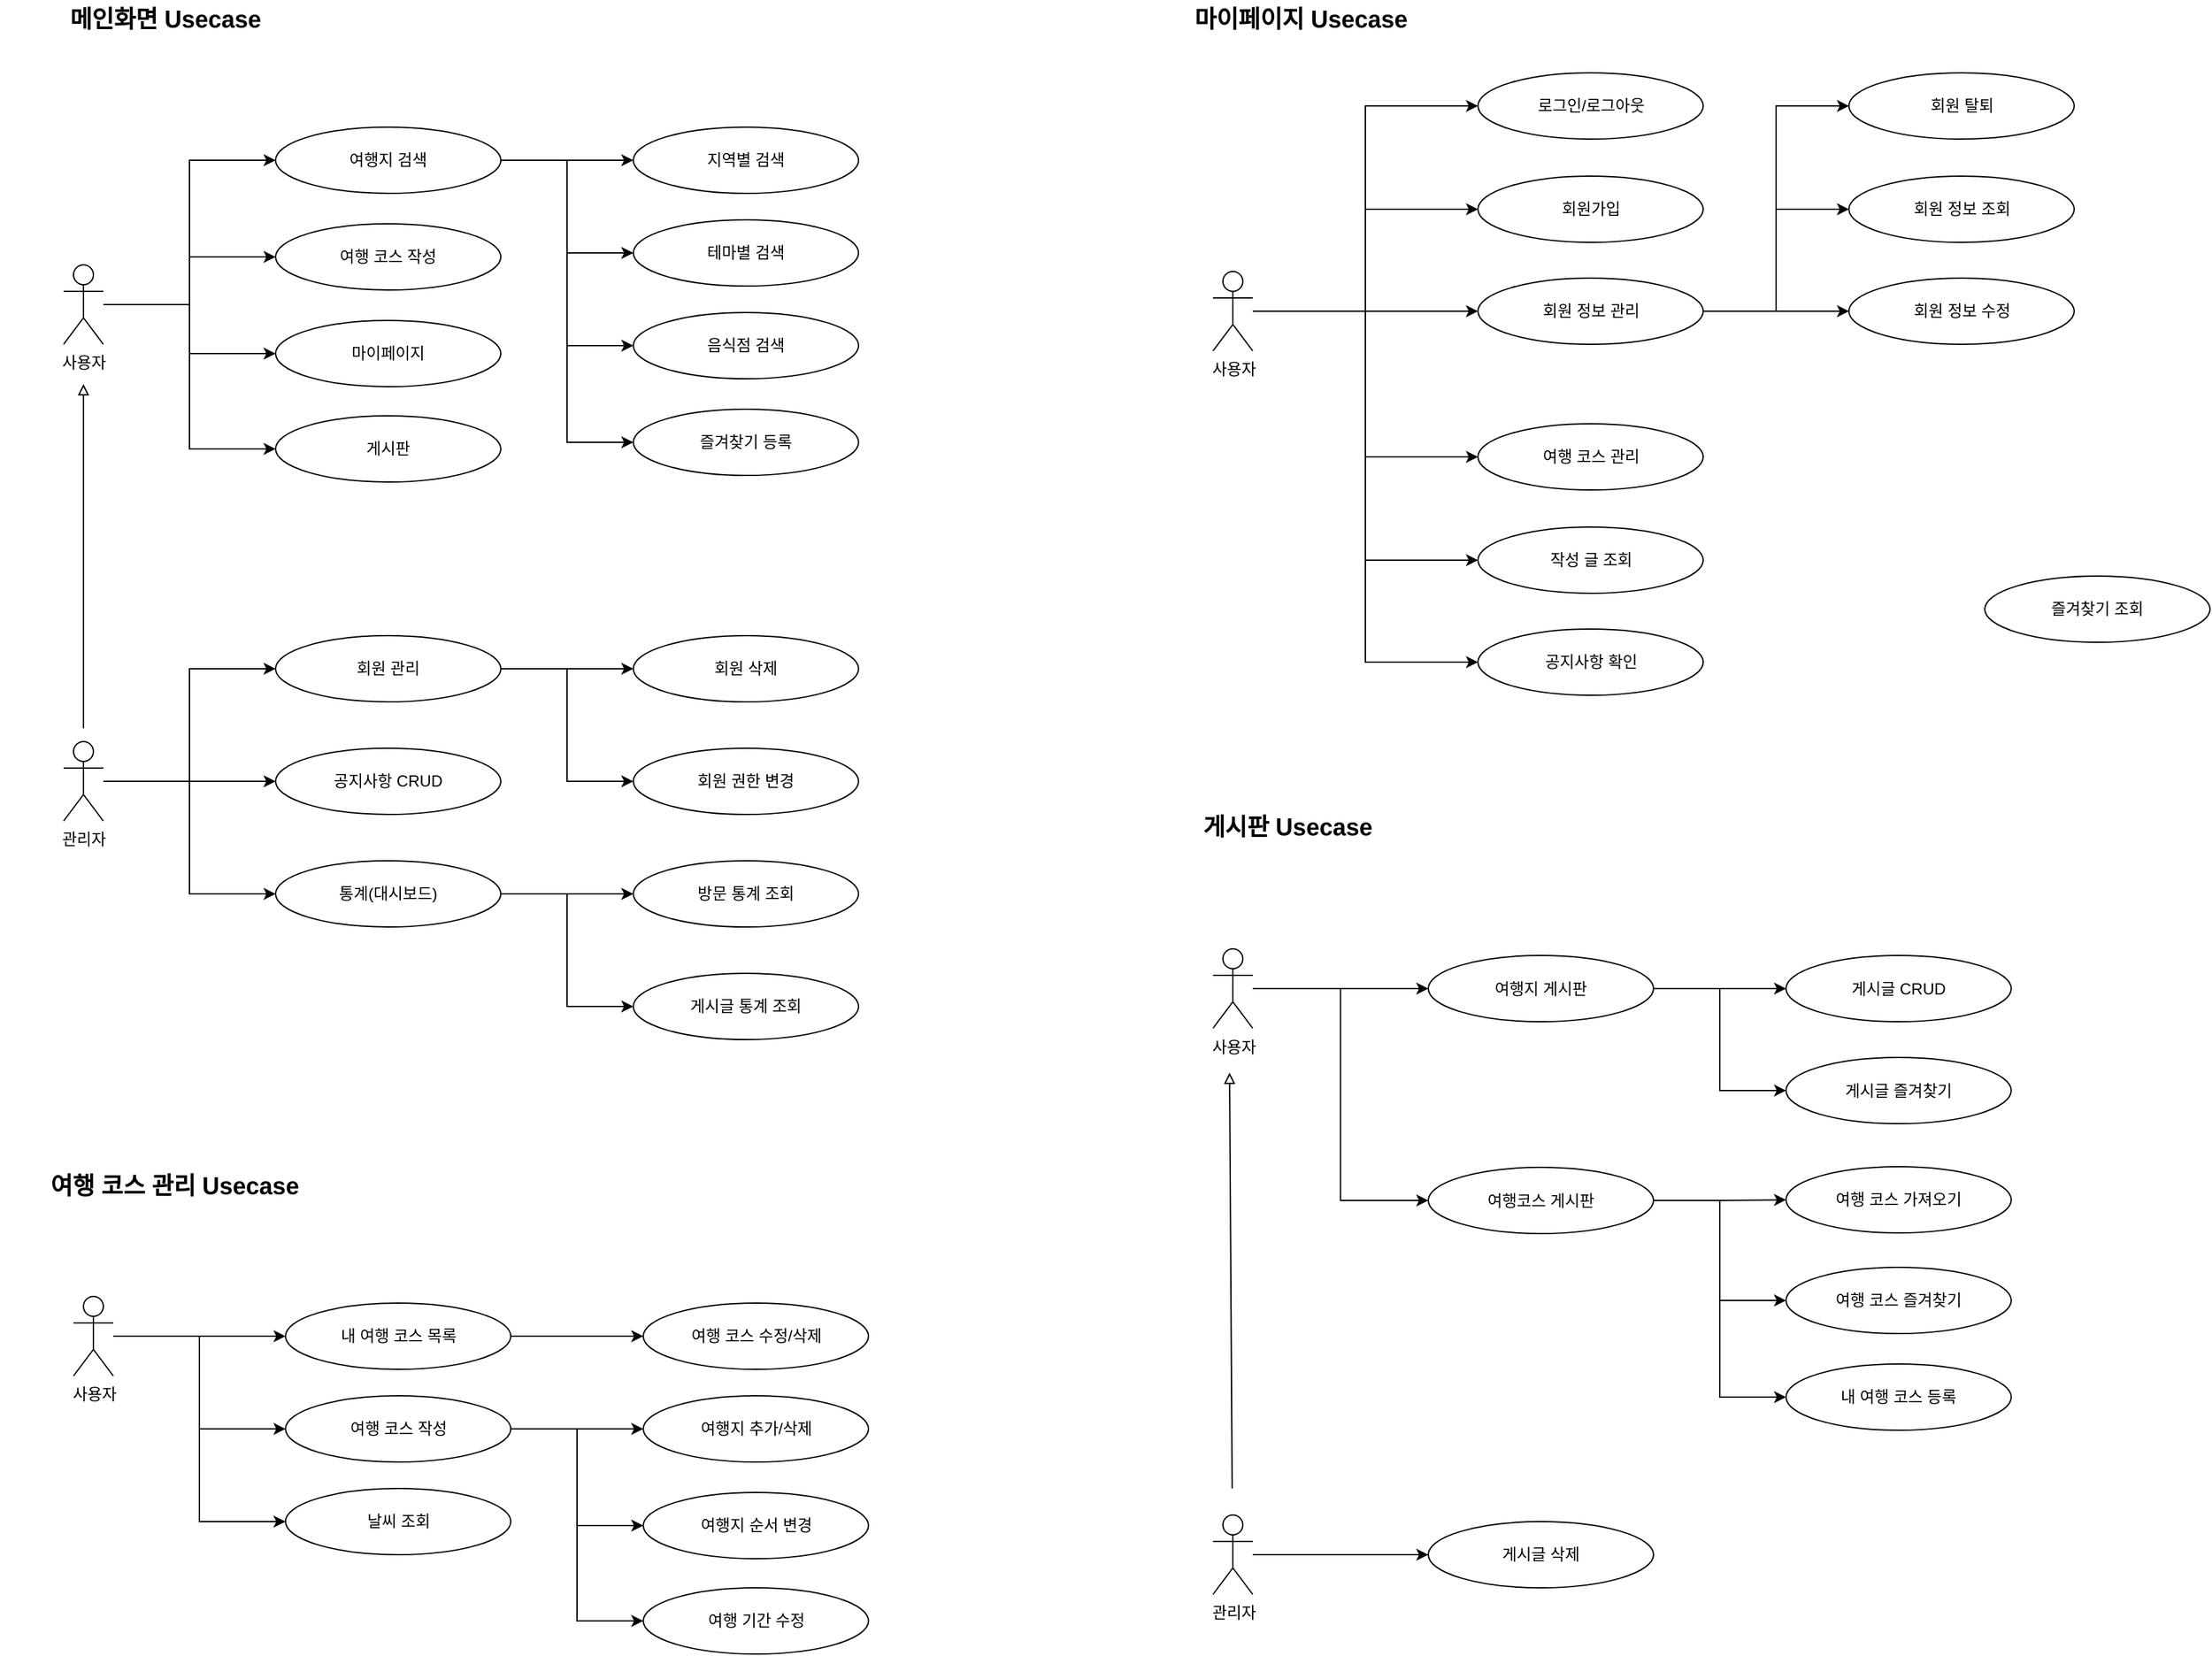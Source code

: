 <mxfile version="24.8.6">
  <diagram name="페이지-1" id="bcHO65XOOoUZe4D-gK99">
    <mxGraphModel dx="1440" dy="2071" grid="1" gridSize="10" guides="1" tooltips="1" connect="1" arrows="1" fold="1" page="1" pageScale="1" pageWidth="827" pageHeight="1169" math="0" shadow="0">
      <root>
        <mxCell id="0" />
        <mxCell id="1" parent="0" />
        <mxCell id="u6D7_SuUnIVDdeKVQkes-16" style="edgeStyle=orthogonalEdgeStyle;rounded=0;orthogonalLoop=1;jettySize=auto;html=1;entryX=0;entryY=0.5;entryDx=0;entryDy=0;" edge="1" parent="1" source="u6D7_SuUnIVDdeKVQkes-1" target="u6D7_SuUnIVDdeKVQkes-3">
          <mxGeometry relative="1" as="geometry" />
        </mxCell>
        <mxCell id="u6D7_SuUnIVDdeKVQkes-18" style="edgeStyle=orthogonalEdgeStyle;rounded=0;orthogonalLoop=1;jettySize=auto;html=1;" edge="1" parent="1" source="u6D7_SuUnIVDdeKVQkes-1" target="u6D7_SuUnIVDdeKVQkes-4">
          <mxGeometry relative="1" as="geometry" />
        </mxCell>
        <mxCell id="u6D7_SuUnIVDdeKVQkes-19" style="edgeStyle=orthogonalEdgeStyle;rounded=0;orthogonalLoop=1;jettySize=auto;html=1;entryX=0;entryY=0.5;entryDx=0;entryDy=0;" edge="1" parent="1" source="u6D7_SuUnIVDdeKVQkes-1" target="u6D7_SuUnIVDdeKVQkes-8">
          <mxGeometry relative="1" as="geometry" />
        </mxCell>
        <mxCell id="u6D7_SuUnIVDdeKVQkes-20" style="edgeStyle=orthogonalEdgeStyle;rounded=0;orthogonalLoop=1;jettySize=auto;html=1;entryX=0;entryY=0.5;entryDx=0;entryDy=0;" edge="1" parent="1" source="u6D7_SuUnIVDdeKVQkes-1" target="u6D7_SuUnIVDdeKVQkes-9">
          <mxGeometry relative="1" as="geometry" />
        </mxCell>
        <mxCell id="u6D7_SuUnIVDdeKVQkes-1" value="사용자" style="shape=umlActor;verticalLabelPosition=bottom;verticalAlign=top;html=1;outlineConnect=0;" vertex="1" parent="1">
          <mxGeometry x="100" y="300" width="30" height="60" as="geometry" />
        </mxCell>
        <mxCell id="u6D7_SuUnIVDdeKVQkes-28" style="edgeStyle=orthogonalEdgeStyle;rounded=0;orthogonalLoop=1;jettySize=auto;html=1;entryX=0;entryY=0.5;entryDx=0;entryDy=0;" edge="1" parent="1" source="u6D7_SuUnIVDdeKVQkes-3" target="u6D7_SuUnIVDdeKVQkes-24">
          <mxGeometry relative="1" as="geometry" />
        </mxCell>
        <mxCell id="u6D7_SuUnIVDdeKVQkes-29" style="edgeStyle=orthogonalEdgeStyle;rounded=0;orthogonalLoop=1;jettySize=auto;html=1;entryX=0;entryY=0.5;entryDx=0;entryDy=0;" edge="1" parent="1" source="u6D7_SuUnIVDdeKVQkes-3" target="u6D7_SuUnIVDdeKVQkes-25">
          <mxGeometry relative="1" as="geometry" />
        </mxCell>
        <mxCell id="u6D7_SuUnIVDdeKVQkes-30" style="edgeStyle=orthogonalEdgeStyle;rounded=0;orthogonalLoop=1;jettySize=auto;html=1;entryX=0;entryY=0.5;entryDx=0;entryDy=0;" edge="1" parent="1" source="u6D7_SuUnIVDdeKVQkes-3" target="u6D7_SuUnIVDdeKVQkes-26">
          <mxGeometry relative="1" as="geometry">
            <mxPoint x="680" y="180" as="targetPoint" />
          </mxGeometry>
        </mxCell>
        <mxCell id="u6D7_SuUnIVDdeKVQkes-123" style="edgeStyle=orthogonalEdgeStyle;rounded=0;orthogonalLoop=1;jettySize=auto;html=1;entryX=0;entryY=0.5;entryDx=0;entryDy=0;" edge="1" parent="1" source="u6D7_SuUnIVDdeKVQkes-3" target="u6D7_SuUnIVDdeKVQkes-27">
          <mxGeometry relative="1" as="geometry" />
        </mxCell>
        <mxCell id="u6D7_SuUnIVDdeKVQkes-3" value="여행지 검색" style="ellipse;whiteSpace=wrap;html=1;" vertex="1" parent="1">
          <mxGeometry x="260" y="196" width="170" height="50" as="geometry" />
        </mxCell>
        <mxCell id="u6D7_SuUnIVDdeKVQkes-4" value="여행 코스 작성" style="ellipse;whiteSpace=wrap;html=1;" vertex="1" parent="1">
          <mxGeometry x="260" y="269" width="170" height="50" as="geometry" />
        </mxCell>
        <mxCell id="u6D7_SuUnIVDdeKVQkes-7" value="&lt;b&gt;&lt;font style=&quot;font-size: 18px;&quot;&gt;메인화면 Usecase&lt;/font&gt;&lt;/b&gt;" style="text;html=1;align=center;verticalAlign=middle;whiteSpace=wrap;rounded=0;" vertex="1" parent="1">
          <mxGeometry x="52.5" y="100" width="247.5" height="30" as="geometry" />
        </mxCell>
        <mxCell id="u6D7_SuUnIVDdeKVQkes-8" value="마이페이지" style="ellipse;whiteSpace=wrap;html=1;" vertex="1" parent="1">
          <mxGeometry x="260" y="342" width="170" height="50" as="geometry" />
        </mxCell>
        <mxCell id="u6D7_SuUnIVDdeKVQkes-9" value="게시판" style="ellipse;whiteSpace=wrap;html=1;" vertex="1" parent="1">
          <mxGeometry x="260" y="414" width="170" height="50" as="geometry" />
        </mxCell>
        <mxCell id="u6D7_SuUnIVDdeKVQkes-24" value="지역별 검색" style="ellipse;whiteSpace=wrap;html=1;" vertex="1" parent="1">
          <mxGeometry x="530" y="196" width="170" height="50" as="geometry" />
        </mxCell>
        <mxCell id="u6D7_SuUnIVDdeKVQkes-25" value="테마별 검색" style="ellipse;whiteSpace=wrap;html=1;" vertex="1" parent="1">
          <mxGeometry x="530" y="266" width="170" height="50" as="geometry" />
        </mxCell>
        <mxCell id="u6D7_SuUnIVDdeKVQkes-26" value="음식점 검색" style="ellipse;whiteSpace=wrap;html=1;" vertex="1" parent="1">
          <mxGeometry x="530" y="336" width="170" height="50" as="geometry" />
        </mxCell>
        <mxCell id="u6D7_SuUnIVDdeKVQkes-27" value="즐겨찾기 등록" style="ellipse;whiteSpace=wrap;html=1;" vertex="1" parent="1">
          <mxGeometry x="530" y="409" width="170" height="50" as="geometry" />
        </mxCell>
        <mxCell id="u6D7_SuUnIVDdeKVQkes-78" value="&lt;b&gt;&lt;font style=&quot;font-size: 18px;&quot;&gt;게시판 Usecase&lt;/font&gt;&lt;/b&gt;" style="text;html=1;align=center;verticalAlign=middle;whiteSpace=wrap;rounded=0;" vertex="1" parent="1">
          <mxGeometry x="900" y="710" width="247.5" height="30" as="geometry" />
        </mxCell>
        <mxCell id="u6D7_SuUnIVDdeKVQkes-112" style="edgeStyle=orthogonalEdgeStyle;rounded=0;orthogonalLoop=1;jettySize=auto;html=1;entryX=0;entryY=0.5;entryDx=0;entryDy=0;" edge="1" parent="1" source="u6D7_SuUnIVDdeKVQkes-79" target="u6D7_SuUnIVDdeKVQkes-80">
          <mxGeometry relative="1" as="geometry" />
        </mxCell>
        <mxCell id="u6D7_SuUnIVDdeKVQkes-113" style="edgeStyle=orthogonalEdgeStyle;rounded=0;orthogonalLoop=1;jettySize=auto;html=1;entryX=0;entryY=0.5;entryDx=0;entryDy=0;" edge="1" parent="1" source="u6D7_SuUnIVDdeKVQkes-79" target="u6D7_SuUnIVDdeKVQkes-97">
          <mxGeometry relative="1" as="geometry" />
        </mxCell>
        <mxCell id="u6D7_SuUnIVDdeKVQkes-79" value="사용자" style="shape=umlActor;verticalLabelPosition=bottom;verticalAlign=top;html=1;outlineConnect=0;" vertex="1" parent="1">
          <mxGeometry x="967.5" y="816.5" width="30" height="60" as="geometry" />
        </mxCell>
        <mxCell id="u6D7_SuUnIVDdeKVQkes-107" style="edgeStyle=orthogonalEdgeStyle;rounded=0;orthogonalLoop=1;jettySize=auto;html=1;entryX=0;entryY=0.5;entryDx=0;entryDy=0;" edge="1" parent="1" source="u6D7_SuUnIVDdeKVQkes-80" target="u6D7_SuUnIVDdeKVQkes-98">
          <mxGeometry relative="1" as="geometry" />
        </mxCell>
        <mxCell id="u6D7_SuUnIVDdeKVQkes-108" style="edgeStyle=orthogonalEdgeStyle;rounded=0;orthogonalLoop=1;jettySize=auto;html=1;entryX=0;entryY=0.5;entryDx=0;entryDy=0;" edge="1" parent="1" source="u6D7_SuUnIVDdeKVQkes-80" target="u6D7_SuUnIVDdeKVQkes-102">
          <mxGeometry relative="1" as="geometry" />
        </mxCell>
        <mxCell id="u6D7_SuUnIVDdeKVQkes-80" value="여행지 게시판" style="ellipse;whiteSpace=wrap;html=1;" vertex="1" parent="1">
          <mxGeometry x="1130" y="821.5" width="170" height="50" as="geometry" />
        </mxCell>
        <mxCell id="u6D7_SuUnIVDdeKVQkes-81" style="edgeStyle=orthogonalEdgeStyle;rounded=0;orthogonalLoop=1;jettySize=auto;html=1;entryX=0;entryY=0.5;entryDx=0;entryDy=0;" edge="1" parent="1" source="u6D7_SuUnIVDdeKVQkes-84" target="u6D7_SuUnIVDdeKVQkes-85">
          <mxGeometry relative="1" as="geometry" />
        </mxCell>
        <mxCell id="u6D7_SuUnIVDdeKVQkes-82" style="edgeStyle=orthogonalEdgeStyle;rounded=0;orthogonalLoop=1;jettySize=auto;html=1;entryX=0;entryY=0.5;entryDx=0;entryDy=0;" edge="1" parent="1" source="u6D7_SuUnIVDdeKVQkes-84" target="u6D7_SuUnIVDdeKVQkes-88">
          <mxGeometry relative="1" as="geometry" />
        </mxCell>
        <mxCell id="u6D7_SuUnIVDdeKVQkes-83" style="edgeStyle=orthogonalEdgeStyle;rounded=0;orthogonalLoop=1;jettySize=auto;html=1;entryX=0;entryY=0.5;entryDx=0;entryDy=0;" edge="1" parent="1" source="u6D7_SuUnIVDdeKVQkes-84" target="u6D7_SuUnIVDdeKVQkes-93">
          <mxGeometry relative="1" as="geometry" />
        </mxCell>
        <mxCell id="u6D7_SuUnIVDdeKVQkes-84" value="관리자" style="shape=umlActor;verticalLabelPosition=bottom;verticalAlign=top;html=1;outlineConnect=0;" vertex="1" parent="1">
          <mxGeometry x="100" y="660" width="30" height="60" as="geometry" />
        </mxCell>
        <mxCell id="u6D7_SuUnIVDdeKVQkes-85" value="공지사항 CRUD" style="ellipse;whiteSpace=wrap;html=1;" vertex="1" parent="1">
          <mxGeometry x="260" y="665" width="170" height="50" as="geometry" />
        </mxCell>
        <mxCell id="u6D7_SuUnIVDdeKVQkes-86" style="edgeStyle=orthogonalEdgeStyle;rounded=0;orthogonalLoop=1;jettySize=auto;html=1;entryX=0;entryY=0.5;entryDx=0;entryDy=0;" edge="1" parent="1" source="u6D7_SuUnIVDdeKVQkes-88" target="u6D7_SuUnIVDdeKVQkes-89">
          <mxGeometry relative="1" as="geometry" />
        </mxCell>
        <mxCell id="u6D7_SuUnIVDdeKVQkes-87" style="edgeStyle=orthogonalEdgeStyle;rounded=0;orthogonalLoop=1;jettySize=auto;html=1;entryX=0;entryY=0.5;entryDx=0;entryDy=0;" edge="1" parent="1" source="u6D7_SuUnIVDdeKVQkes-88" target="u6D7_SuUnIVDdeKVQkes-90">
          <mxGeometry relative="1" as="geometry" />
        </mxCell>
        <mxCell id="u6D7_SuUnIVDdeKVQkes-88" value="회원 관리" style="ellipse;whiteSpace=wrap;html=1;" vertex="1" parent="1">
          <mxGeometry x="260" y="580" width="170" height="50" as="geometry" />
        </mxCell>
        <mxCell id="u6D7_SuUnIVDdeKVQkes-89" value="회원 삭제" style="ellipse;whiteSpace=wrap;html=1;" vertex="1" parent="1">
          <mxGeometry x="530" y="580" width="170" height="50" as="geometry" />
        </mxCell>
        <mxCell id="u6D7_SuUnIVDdeKVQkes-90" value="회원 권한 변경" style="ellipse;whiteSpace=wrap;html=1;" vertex="1" parent="1">
          <mxGeometry x="530" y="665" width="170" height="50" as="geometry" />
        </mxCell>
        <mxCell id="u6D7_SuUnIVDdeKVQkes-91" style="edgeStyle=orthogonalEdgeStyle;rounded=0;orthogonalLoop=1;jettySize=auto;html=1;entryX=0;entryY=0.5;entryDx=0;entryDy=0;" edge="1" parent="1" source="u6D7_SuUnIVDdeKVQkes-93" target="u6D7_SuUnIVDdeKVQkes-94">
          <mxGeometry relative="1" as="geometry" />
        </mxCell>
        <mxCell id="u6D7_SuUnIVDdeKVQkes-92" style="edgeStyle=orthogonalEdgeStyle;rounded=0;orthogonalLoop=1;jettySize=auto;html=1;entryX=0;entryY=0.5;entryDx=0;entryDy=0;" edge="1" parent="1" source="u6D7_SuUnIVDdeKVQkes-93" target="u6D7_SuUnIVDdeKVQkes-95">
          <mxGeometry relative="1" as="geometry" />
        </mxCell>
        <mxCell id="u6D7_SuUnIVDdeKVQkes-93" value="통계(대시보드)" style="ellipse;whiteSpace=wrap;html=1;" vertex="1" parent="1">
          <mxGeometry x="260" y="750" width="170" height="50" as="geometry" />
        </mxCell>
        <mxCell id="u6D7_SuUnIVDdeKVQkes-94" value="방문 통계 조회" style="ellipse;whiteSpace=wrap;html=1;" vertex="1" parent="1">
          <mxGeometry x="530" y="750" width="170" height="50" as="geometry" />
        </mxCell>
        <mxCell id="u6D7_SuUnIVDdeKVQkes-95" value="게시글 통계 조회" style="ellipse;whiteSpace=wrap;html=1;" vertex="1" parent="1">
          <mxGeometry x="530" y="835" width="170" height="50" as="geometry" />
        </mxCell>
        <mxCell id="u6D7_SuUnIVDdeKVQkes-47" style="edgeStyle=orthogonalEdgeStyle;rounded=0;orthogonalLoop=1;jettySize=auto;html=1;entryX=0;entryY=0.5;entryDx=0;entryDy=0;" edge="1" parent="1" source="u6D7_SuUnIVDdeKVQkes-31" target="u6D7_SuUnIVDdeKVQkes-37">
          <mxGeometry relative="1" as="geometry" />
        </mxCell>
        <mxCell id="u6D7_SuUnIVDdeKVQkes-48" style="edgeStyle=orthogonalEdgeStyle;rounded=0;orthogonalLoop=1;jettySize=auto;html=1;entryX=0;entryY=0.5;entryDx=0;entryDy=0;" edge="1" parent="1" source="u6D7_SuUnIVDdeKVQkes-31" target="u6D7_SuUnIVDdeKVQkes-46">
          <mxGeometry relative="1" as="geometry" />
        </mxCell>
        <mxCell id="u6D7_SuUnIVDdeKVQkes-50" style="edgeStyle=orthogonalEdgeStyle;rounded=0;orthogonalLoop=1;jettySize=auto;html=1;entryX=0;entryY=0.5;entryDx=0;entryDy=0;" edge="1" parent="1" source="u6D7_SuUnIVDdeKVQkes-31" target="u6D7_SuUnIVDdeKVQkes-34">
          <mxGeometry relative="1" as="geometry" />
        </mxCell>
        <mxCell id="u6D7_SuUnIVDdeKVQkes-54" style="edgeStyle=orthogonalEdgeStyle;rounded=0;orthogonalLoop=1;jettySize=auto;html=1;entryX=0;entryY=0.5;entryDx=0;entryDy=0;" edge="1" parent="1" source="u6D7_SuUnIVDdeKVQkes-31" target="u6D7_SuUnIVDdeKVQkes-40">
          <mxGeometry relative="1" as="geometry" />
        </mxCell>
        <mxCell id="u6D7_SuUnIVDdeKVQkes-55" style="edgeStyle=orthogonalEdgeStyle;rounded=0;orthogonalLoop=1;jettySize=auto;html=1;entryX=0;entryY=0.5;entryDx=0;entryDy=0;" edge="1" parent="1" source="u6D7_SuUnIVDdeKVQkes-31" target="u6D7_SuUnIVDdeKVQkes-42">
          <mxGeometry relative="1" as="geometry" />
        </mxCell>
        <mxCell id="u6D7_SuUnIVDdeKVQkes-56" style="edgeStyle=orthogonalEdgeStyle;rounded=0;orthogonalLoop=1;jettySize=auto;html=1;entryX=0;entryY=0.5;entryDx=0;entryDy=0;" edge="1" parent="1" source="u6D7_SuUnIVDdeKVQkes-31" target="u6D7_SuUnIVDdeKVQkes-44">
          <mxGeometry relative="1" as="geometry" />
        </mxCell>
        <mxCell id="u6D7_SuUnIVDdeKVQkes-31" value="사용자" style="shape=umlActor;verticalLabelPosition=bottom;verticalAlign=top;html=1;outlineConnect=0;" vertex="1" parent="1">
          <mxGeometry x="967.5" y="305" width="30" height="60" as="geometry" />
        </mxCell>
        <mxCell id="u6D7_SuUnIVDdeKVQkes-32" value="&lt;b&gt;&lt;font style=&quot;font-size: 18px;&quot;&gt;마이페이지 Usecase&lt;/font&gt;&lt;/b&gt;" style="text;html=1;align=center;verticalAlign=middle;whiteSpace=wrap;rounded=0;" vertex="1" parent="1">
          <mxGeometry x="910" y="100" width="247.5" height="30" as="geometry" />
        </mxCell>
        <mxCell id="u6D7_SuUnIVDdeKVQkes-34" value="회원가입" style="ellipse;whiteSpace=wrap;html=1;" vertex="1" parent="1">
          <mxGeometry x="1167.5" y="233" width="170" height="50" as="geometry" />
        </mxCell>
        <mxCell id="u6D7_SuUnIVDdeKVQkes-35" value="회원 정보 수정" style="ellipse;whiteSpace=wrap;html=1;" vertex="1" parent="1">
          <mxGeometry x="1447.5" y="310" width="170" height="50" as="geometry" />
        </mxCell>
        <mxCell id="u6D7_SuUnIVDdeKVQkes-37" value="로그인/로그아웃" style="ellipse;whiteSpace=wrap;html=1;" vertex="1" parent="1">
          <mxGeometry x="1167.5" y="155" width="170" height="50" as="geometry" />
        </mxCell>
        <mxCell id="u6D7_SuUnIVDdeKVQkes-38" value="회원 정보 조회" style="ellipse;whiteSpace=wrap;html=1;" vertex="1" parent="1">
          <mxGeometry x="1447.5" y="233" width="170" height="50" as="geometry" />
        </mxCell>
        <mxCell id="u6D7_SuUnIVDdeKVQkes-39" value="회원 탈퇴" style="ellipse;whiteSpace=wrap;html=1;" vertex="1" parent="1">
          <mxGeometry x="1447.5" y="155" width="170" height="50" as="geometry" />
        </mxCell>
        <mxCell id="u6D7_SuUnIVDdeKVQkes-40" value="여행 코스 관리" style="ellipse;whiteSpace=wrap;html=1;" vertex="1" parent="1">
          <mxGeometry x="1167.5" y="420" width="170" height="50" as="geometry" />
        </mxCell>
        <mxCell id="u6D7_SuUnIVDdeKVQkes-42" value="작성 글 조회" style="ellipse;whiteSpace=wrap;html=1;" vertex="1" parent="1">
          <mxGeometry x="1167.5" y="498" width="170" height="50" as="geometry" />
        </mxCell>
        <mxCell id="u6D7_SuUnIVDdeKVQkes-44" value="공지사항 확인" style="ellipse;whiteSpace=wrap;html=1;" vertex="1" parent="1">
          <mxGeometry x="1167.5" y="575" width="170" height="50" as="geometry" />
        </mxCell>
        <mxCell id="u6D7_SuUnIVDdeKVQkes-51" style="edgeStyle=orthogonalEdgeStyle;rounded=0;orthogonalLoop=1;jettySize=auto;html=1;entryX=0;entryY=0.5;entryDx=0;entryDy=0;" edge="1" parent="1" source="u6D7_SuUnIVDdeKVQkes-46" target="u6D7_SuUnIVDdeKVQkes-35">
          <mxGeometry relative="1" as="geometry" />
        </mxCell>
        <mxCell id="u6D7_SuUnIVDdeKVQkes-52" style="edgeStyle=orthogonalEdgeStyle;rounded=0;orthogonalLoop=1;jettySize=auto;html=1;entryX=0;entryY=0.5;entryDx=0;entryDy=0;" edge="1" parent="1" source="u6D7_SuUnIVDdeKVQkes-46" target="u6D7_SuUnIVDdeKVQkes-38">
          <mxGeometry relative="1" as="geometry" />
        </mxCell>
        <mxCell id="u6D7_SuUnIVDdeKVQkes-53" style="edgeStyle=orthogonalEdgeStyle;rounded=0;orthogonalLoop=1;jettySize=auto;html=1;entryX=0;entryY=0.5;entryDx=0;entryDy=0;" edge="1" parent="1" source="u6D7_SuUnIVDdeKVQkes-46" target="u6D7_SuUnIVDdeKVQkes-39">
          <mxGeometry relative="1" as="geometry" />
        </mxCell>
        <mxCell id="u6D7_SuUnIVDdeKVQkes-46" value="회원 정보 관리" style="ellipse;whiteSpace=wrap;html=1;" vertex="1" parent="1">
          <mxGeometry x="1167.5" y="310" width="170" height="50" as="geometry" />
        </mxCell>
        <mxCell id="u6D7_SuUnIVDdeKVQkes-58" value="즐겨찾기 조회" style="ellipse;whiteSpace=wrap;html=1;" vertex="1" parent="1">
          <mxGeometry x="1550" y="535" width="170" height="50" as="geometry" />
        </mxCell>
        <mxCell id="u6D7_SuUnIVDdeKVQkes-110" style="edgeStyle=orthogonalEdgeStyle;rounded=0;orthogonalLoop=1;jettySize=auto;html=1;entryX=0;entryY=0.5;entryDx=0;entryDy=0;" edge="1" parent="1" source="u6D7_SuUnIVDdeKVQkes-97" target="u6D7_SuUnIVDdeKVQkes-105">
          <mxGeometry relative="1" as="geometry" />
        </mxCell>
        <mxCell id="u6D7_SuUnIVDdeKVQkes-111" style="edgeStyle=orthogonalEdgeStyle;rounded=0;orthogonalLoop=1;jettySize=auto;html=1;entryX=0;entryY=0.5;entryDx=0;entryDy=0;" edge="1" parent="1" source="u6D7_SuUnIVDdeKVQkes-97" target="u6D7_SuUnIVDdeKVQkes-106">
          <mxGeometry relative="1" as="geometry" />
        </mxCell>
        <mxCell id="u6D7_SuUnIVDdeKVQkes-139" style="edgeStyle=orthogonalEdgeStyle;rounded=0;orthogonalLoop=1;jettySize=auto;html=1;entryX=0;entryY=0.5;entryDx=0;entryDy=0;" edge="1" parent="1" source="u6D7_SuUnIVDdeKVQkes-97" target="u6D7_SuUnIVDdeKVQkes-138">
          <mxGeometry relative="1" as="geometry" />
        </mxCell>
        <mxCell id="u6D7_SuUnIVDdeKVQkes-97" value="여행코스 게시판" style="ellipse;whiteSpace=wrap;html=1;" vertex="1" parent="1">
          <mxGeometry x="1130" y="981.5" width="170" height="50" as="geometry" />
        </mxCell>
        <mxCell id="u6D7_SuUnIVDdeKVQkes-98" value="게시글 CRUD" style="ellipse;whiteSpace=wrap;html=1;" vertex="1" parent="1">
          <mxGeometry x="1400" y="821.5" width="170" height="50" as="geometry" />
        </mxCell>
        <mxCell id="u6D7_SuUnIVDdeKVQkes-100" value="" style="endArrow=block;html=1;rounded=0;endFill=0;strokeWidth=1;" edge="1" parent="1">
          <mxGeometry width="50" height="50" relative="1" as="geometry">
            <mxPoint x="115" y="650" as="sourcePoint" />
            <mxPoint x="115" y="390" as="targetPoint" />
          </mxGeometry>
        </mxCell>
        <mxCell id="u6D7_SuUnIVDdeKVQkes-102" value="게시글 즐겨찾기" style="ellipse;whiteSpace=wrap;html=1;" vertex="1" parent="1">
          <mxGeometry x="1400" y="898.5" width="170" height="50" as="geometry" />
        </mxCell>
        <mxCell id="u6D7_SuUnIVDdeKVQkes-105" value="여행 코스 가져오기" style="ellipse;whiteSpace=wrap;html=1;" vertex="1" parent="1">
          <mxGeometry x="1400" y="981" width="170" height="50" as="geometry" />
        </mxCell>
        <mxCell id="u6D7_SuUnIVDdeKVQkes-106" value="여행 코스 즐겨찾기" style="ellipse;whiteSpace=wrap;html=1;" vertex="1" parent="1">
          <mxGeometry x="1400" y="1057" width="170" height="50" as="geometry" />
        </mxCell>
        <mxCell id="u6D7_SuUnIVDdeKVQkes-115" value="&lt;b&gt;&lt;font style=&quot;font-size: 18px;&quot;&gt;여행 코스 관리 Usecase&lt;/font&gt;&lt;/b&gt;" style="text;html=1;align=center;verticalAlign=middle;whiteSpace=wrap;rounded=0;" vertex="1" parent="1">
          <mxGeometry x="60" y="981" width="247.5" height="30" as="geometry" />
        </mxCell>
        <mxCell id="u6D7_SuUnIVDdeKVQkes-131" style="edgeStyle=orthogonalEdgeStyle;rounded=0;orthogonalLoop=1;jettySize=auto;html=1;entryX=0;entryY=0.5;entryDx=0;entryDy=0;" edge="1" parent="1" source="u6D7_SuUnIVDdeKVQkes-116" target="u6D7_SuUnIVDdeKVQkes-129">
          <mxGeometry relative="1" as="geometry" />
        </mxCell>
        <mxCell id="u6D7_SuUnIVDdeKVQkes-132" style="edgeStyle=orthogonalEdgeStyle;rounded=0;orthogonalLoop=1;jettySize=auto;html=1;entryX=0;entryY=0.5;entryDx=0;entryDy=0;" edge="1" parent="1" source="u6D7_SuUnIVDdeKVQkes-116" target="u6D7_SuUnIVDdeKVQkes-122">
          <mxGeometry relative="1" as="geometry" />
        </mxCell>
        <mxCell id="u6D7_SuUnIVDdeKVQkes-133" style="edgeStyle=orthogonalEdgeStyle;rounded=0;orthogonalLoop=1;jettySize=auto;html=1;entryX=0;entryY=0.5;entryDx=0;entryDy=0;" edge="1" parent="1" source="u6D7_SuUnIVDdeKVQkes-116" target="u6D7_SuUnIVDdeKVQkes-125">
          <mxGeometry relative="1" as="geometry" />
        </mxCell>
        <mxCell id="u6D7_SuUnIVDdeKVQkes-116" value="사용자" style="shape=umlActor;verticalLabelPosition=bottom;verticalAlign=top;html=1;outlineConnect=0;" vertex="1" parent="1">
          <mxGeometry x="107.5" y="1079" width="30" height="60" as="geometry" />
        </mxCell>
        <mxCell id="u6D7_SuUnIVDdeKVQkes-135" style="edgeStyle=orthogonalEdgeStyle;rounded=0;orthogonalLoop=1;jettySize=auto;html=1;entryX=0;entryY=0.5;entryDx=0;entryDy=0;" edge="1" parent="1" source="u6D7_SuUnIVDdeKVQkes-122" target="u6D7_SuUnIVDdeKVQkes-126">
          <mxGeometry relative="1" as="geometry" />
        </mxCell>
        <mxCell id="u6D7_SuUnIVDdeKVQkes-136" style="edgeStyle=orthogonalEdgeStyle;rounded=0;orthogonalLoop=1;jettySize=auto;html=1;entryX=0;entryY=0.5;entryDx=0;entryDy=0;" edge="1" parent="1" source="u6D7_SuUnIVDdeKVQkes-122" target="u6D7_SuUnIVDdeKVQkes-127">
          <mxGeometry relative="1" as="geometry" />
        </mxCell>
        <mxCell id="u6D7_SuUnIVDdeKVQkes-137" style="edgeStyle=orthogonalEdgeStyle;rounded=0;orthogonalLoop=1;jettySize=auto;html=1;entryX=0;entryY=0.5;entryDx=0;entryDy=0;" edge="1" parent="1" source="u6D7_SuUnIVDdeKVQkes-122" target="u6D7_SuUnIVDdeKVQkes-128">
          <mxGeometry relative="1" as="geometry" />
        </mxCell>
        <mxCell id="u6D7_SuUnIVDdeKVQkes-122" value="여행 코스 작성" style="ellipse;whiteSpace=wrap;html=1;" vertex="1" parent="1">
          <mxGeometry x="267.5" y="1154" width="170" height="50" as="geometry" />
        </mxCell>
        <mxCell id="u6D7_SuUnIVDdeKVQkes-124" value="여행 코스 수정/삭제" style="ellipse;whiteSpace=wrap;html=1;" vertex="1" parent="1">
          <mxGeometry x="537.5" y="1084" width="170" height="50" as="geometry" />
        </mxCell>
        <mxCell id="u6D7_SuUnIVDdeKVQkes-125" value="날씨 조회" style="ellipse;whiteSpace=wrap;html=1;" vertex="1" parent="1">
          <mxGeometry x="267.5" y="1224" width="170" height="50" as="geometry" />
        </mxCell>
        <mxCell id="u6D7_SuUnIVDdeKVQkes-126" value="여행지 추가/삭제" style="ellipse;whiteSpace=wrap;html=1;" vertex="1" parent="1">
          <mxGeometry x="537.5" y="1154" width="170" height="50" as="geometry" />
        </mxCell>
        <mxCell id="u6D7_SuUnIVDdeKVQkes-127" value="여행지 순서 변경" style="ellipse;whiteSpace=wrap;html=1;" vertex="1" parent="1">
          <mxGeometry x="537.5" y="1227" width="170" height="50" as="geometry" />
        </mxCell>
        <mxCell id="u6D7_SuUnIVDdeKVQkes-128" value="여행 기간 수정" style="ellipse;whiteSpace=wrap;html=1;" vertex="1" parent="1">
          <mxGeometry x="537.5" y="1299" width="170" height="50" as="geometry" />
        </mxCell>
        <mxCell id="u6D7_SuUnIVDdeKVQkes-134" style="edgeStyle=orthogonalEdgeStyle;rounded=0;orthogonalLoop=1;jettySize=auto;html=1;entryX=0;entryY=0.5;entryDx=0;entryDy=0;" edge="1" parent="1" source="u6D7_SuUnIVDdeKVQkes-129" target="u6D7_SuUnIVDdeKVQkes-124">
          <mxGeometry relative="1" as="geometry" />
        </mxCell>
        <mxCell id="u6D7_SuUnIVDdeKVQkes-129" value="내 여행 코스 목록" style="ellipse;whiteSpace=wrap;html=1;" vertex="1" parent="1">
          <mxGeometry x="267.5" y="1084" width="170" height="50" as="geometry" />
        </mxCell>
        <mxCell id="u6D7_SuUnIVDdeKVQkes-138" value="내 여행 코스 등록" style="ellipse;whiteSpace=wrap;html=1;" vertex="1" parent="1">
          <mxGeometry x="1400" y="1130" width="170" height="50" as="geometry" />
        </mxCell>
        <mxCell id="u6D7_SuUnIVDdeKVQkes-142" style="edgeStyle=orthogonalEdgeStyle;rounded=0;orthogonalLoop=1;jettySize=auto;html=1;entryX=0;entryY=0.5;entryDx=0;entryDy=0;" edge="1" parent="1" source="u6D7_SuUnIVDdeKVQkes-140" target="u6D7_SuUnIVDdeKVQkes-141">
          <mxGeometry relative="1" as="geometry" />
        </mxCell>
        <mxCell id="u6D7_SuUnIVDdeKVQkes-140" value="관리자" style="shape=umlActor;verticalLabelPosition=bottom;verticalAlign=top;html=1;outlineConnect=0;" vertex="1" parent="1">
          <mxGeometry x="967.5" y="1244" width="30" height="60" as="geometry" />
        </mxCell>
        <mxCell id="u6D7_SuUnIVDdeKVQkes-141" value="게시글 삭제" style="ellipse;whiteSpace=wrap;html=1;" vertex="1" parent="1">
          <mxGeometry x="1130" y="1249" width="170" height="50" as="geometry" />
        </mxCell>
        <mxCell id="u6D7_SuUnIVDdeKVQkes-143" value="" style="endArrow=block;html=1;rounded=0;endFill=0;strokeWidth=1;" edge="1" parent="1">
          <mxGeometry width="50" height="50" relative="1" as="geometry">
            <mxPoint x="981.97" y="1224" as="sourcePoint" />
            <mxPoint x="980" y="910" as="targetPoint" />
          </mxGeometry>
        </mxCell>
      </root>
    </mxGraphModel>
  </diagram>
</mxfile>
